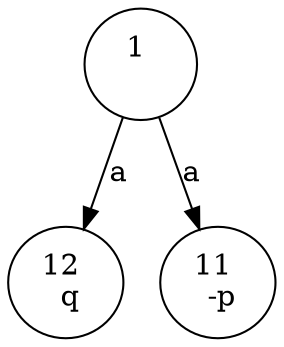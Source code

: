 digraph G {
1[label="1 \n "];
12[label="12 \n q"];
11[label="11 \n -p"];
1 -> 12[label="a"];
1 -> 11[label="a"];
}